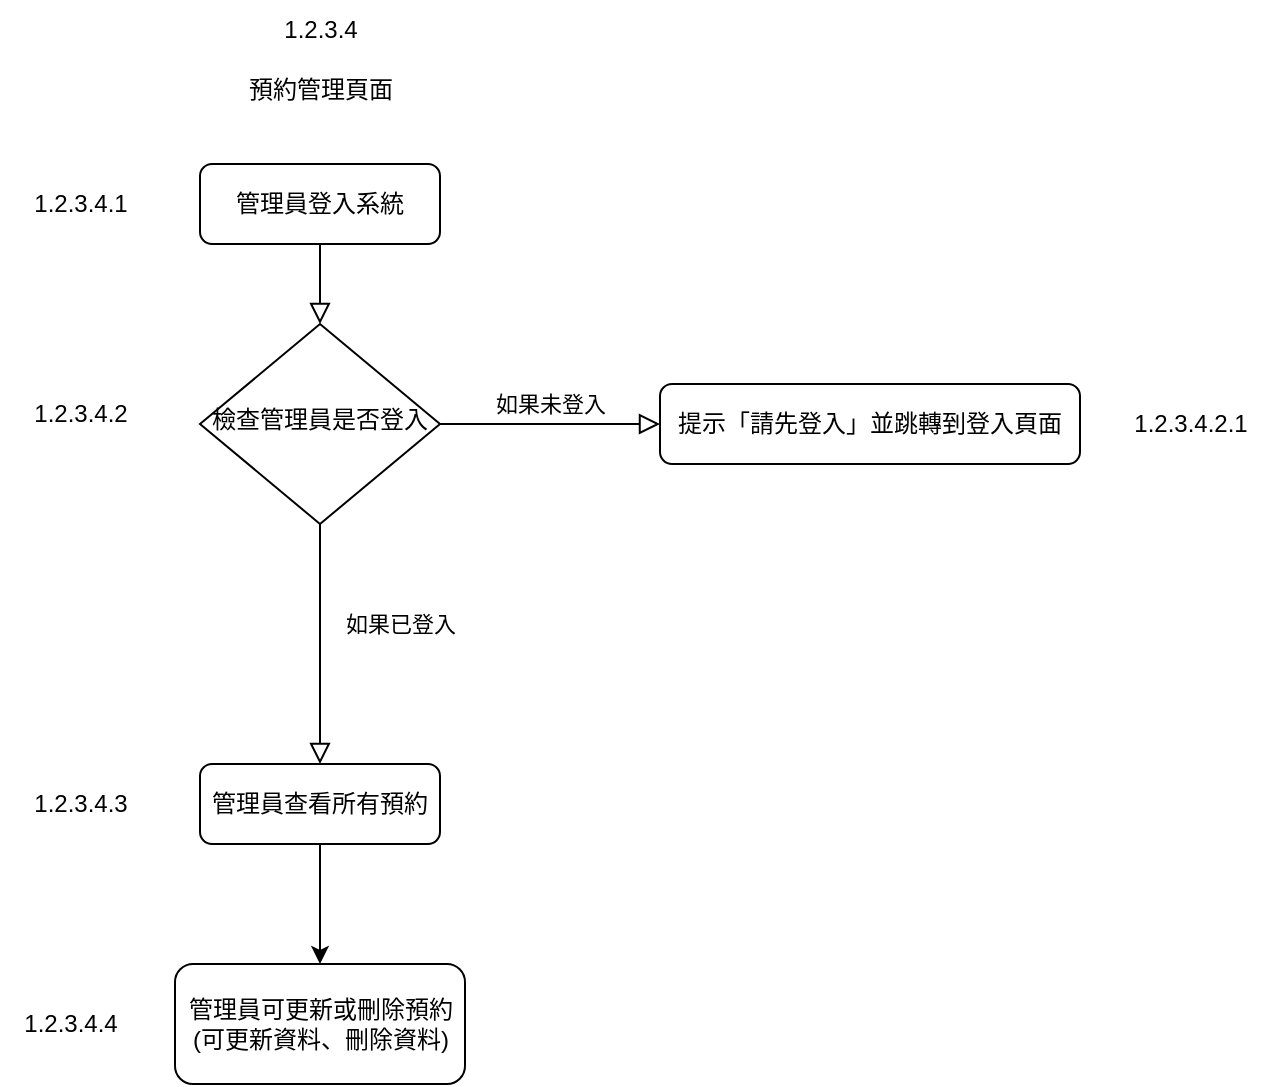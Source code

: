 <mxfile version="24.8.6">
  <diagram id="C5RBs43oDa-KdzZeNtuy" name="Page-1">
    <mxGraphModel dx="1290" dy="530" grid="1" gridSize="10" guides="1" tooltips="1" connect="1" arrows="1" fold="1" page="1" pageScale="1" pageWidth="827" pageHeight="1169" math="0" shadow="0">
      <root>
        <mxCell id="WIyWlLk6GJQsqaUBKTNV-0" />
        <mxCell id="WIyWlLk6GJQsqaUBKTNV-1" parent="WIyWlLk6GJQsqaUBKTNV-0" />
        <mxCell id="1Xu9Szxm8MycP8YEGu0O-0" value="&lt;div&gt;預約管理頁面&lt;/div&gt;" style="text;html=1;align=center;verticalAlign=middle;resizable=0;points=[];autosize=1;strokeColor=none;fillColor=none;" parent="WIyWlLk6GJQsqaUBKTNV-1" vertex="1">
          <mxGeometry x="206" y="80" width="100" height="30" as="geometry" />
        </mxCell>
        <mxCell id="1Xu9Szxm8MycP8YEGu0O-7" value="" style="rounded=0;html=1;jettySize=auto;orthogonalLoop=1;fontSize=11;endArrow=block;endFill=0;endSize=8;strokeWidth=1;shadow=0;labelBackgroundColor=none;edgeStyle=orthogonalEdgeStyle;" parent="WIyWlLk6GJQsqaUBKTNV-1" source="1Xu9Szxm8MycP8YEGu0O-8" target="1Xu9Szxm8MycP8YEGu0O-11" edge="1">
          <mxGeometry relative="1" as="geometry" />
        </mxCell>
        <mxCell id="1Xu9Szxm8MycP8YEGu0O-8" value="&lt;div&gt;管理員登入系統&lt;/div&gt;" style="rounded=1;whiteSpace=wrap;html=1;fontSize=12;glass=0;strokeWidth=1;shadow=0;" parent="WIyWlLk6GJQsqaUBKTNV-1" vertex="1">
          <mxGeometry x="196" y="132" width="120" height="40" as="geometry" />
        </mxCell>
        <mxCell id="1Xu9Szxm8MycP8YEGu0O-9" value="&lt;div&gt;如果已登入&lt;/div&gt;" style="rounded=0;html=1;jettySize=auto;orthogonalLoop=1;fontSize=11;endArrow=block;endFill=0;endSize=8;strokeWidth=1;shadow=0;labelBackgroundColor=none;edgeStyle=orthogonalEdgeStyle;exitX=0.5;exitY=1;exitDx=0;exitDy=0;" parent="WIyWlLk6GJQsqaUBKTNV-1" source="1Xu9Szxm8MycP8YEGu0O-11" edge="1">
          <mxGeometry x="-0.17" y="40" relative="1" as="geometry">
            <mxPoint as="offset" />
            <mxPoint x="256" y="432" as="targetPoint" />
            <mxPoint x="266" y="362" as="sourcePoint" />
          </mxGeometry>
        </mxCell>
        <mxCell id="1Xu9Szxm8MycP8YEGu0O-10" value="&lt;div&gt;如果未登入&lt;/div&gt;" style="edgeStyle=orthogonalEdgeStyle;rounded=0;html=1;jettySize=auto;orthogonalLoop=1;fontSize=11;endArrow=block;endFill=0;endSize=8;strokeWidth=1;shadow=0;labelBackgroundColor=none;" parent="WIyWlLk6GJQsqaUBKTNV-1" source="1Xu9Szxm8MycP8YEGu0O-11" target="1Xu9Szxm8MycP8YEGu0O-12" edge="1">
          <mxGeometry y="10" relative="1" as="geometry">
            <mxPoint as="offset" />
          </mxGeometry>
        </mxCell>
        <mxCell id="1Xu9Szxm8MycP8YEGu0O-11" value="&lt;div&gt;檢查管理員是否登入&lt;/div&gt;" style="rhombus;whiteSpace=wrap;html=1;shadow=0;fontFamily=Helvetica;fontSize=12;align=center;strokeWidth=1;spacing=6;spacingTop=-4;" parent="WIyWlLk6GJQsqaUBKTNV-1" vertex="1">
          <mxGeometry x="196" y="212" width="120" height="100" as="geometry" />
        </mxCell>
        <mxCell id="1Xu9Szxm8MycP8YEGu0O-12" value="&lt;div&gt;提示「請先登入」並跳轉到登入頁面&lt;/div&gt;" style="rounded=1;whiteSpace=wrap;html=1;fontSize=12;glass=0;strokeWidth=1;shadow=0;" parent="WIyWlLk6GJQsqaUBKTNV-1" vertex="1">
          <mxGeometry x="426" y="242" width="210" height="40" as="geometry" />
        </mxCell>
        <mxCell id="1Xu9Szxm8MycP8YEGu0O-13" value="&lt;div&gt;管理員可更新或刪除預約(&lt;span style=&quot;background-color: initial;&quot;&gt;可&lt;/span&gt;&lt;span style=&quot;background-color: initial;&quot;&gt;更新資料、刪除資料&lt;/span&gt;&lt;span style=&quot;background-color: initial;&quot;&gt;)&lt;/span&gt;&lt;/div&gt;" style="rounded=1;whiteSpace=wrap;html=1;" parent="WIyWlLk6GJQsqaUBKTNV-1" vertex="1">
          <mxGeometry x="183.5" y="532" width="145" height="60" as="geometry" />
        </mxCell>
        <mxCell id="KIm1qRKxSpFuJLZjSlZg-1" value="" style="edgeStyle=orthogonalEdgeStyle;rounded=0;orthogonalLoop=1;jettySize=auto;html=1;" parent="WIyWlLk6GJQsqaUBKTNV-1" source="KIm1qRKxSpFuJLZjSlZg-0" target="1Xu9Szxm8MycP8YEGu0O-13" edge="1">
          <mxGeometry relative="1" as="geometry" />
        </mxCell>
        <mxCell id="KIm1qRKxSpFuJLZjSlZg-0" value="&lt;div&gt;管理員查看所有預約&lt;/div&gt;" style="rounded=1;whiteSpace=wrap;html=1;" parent="WIyWlLk6GJQsqaUBKTNV-1" vertex="1">
          <mxGeometry x="196" y="432" width="120" height="40" as="geometry" />
        </mxCell>
        <mxCell id="KIm1qRKxSpFuJLZjSlZg-2" value="1.2.3.4" style="text;html=1;align=center;verticalAlign=middle;resizable=0;points=[];autosize=1;strokeColor=none;fillColor=none;" parent="WIyWlLk6GJQsqaUBKTNV-1" vertex="1">
          <mxGeometry x="226" y="50" width="60" height="30" as="geometry" />
        </mxCell>
        <mxCell id="KIm1qRKxSpFuJLZjSlZg-3" value="1.2.3.4.1" style="text;html=1;align=center;verticalAlign=middle;resizable=0;points=[];autosize=1;strokeColor=none;fillColor=none;" parent="WIyWlLk6GJQsqaUBKTNV-1" vertex="1">
          <mxGeometry x="101" y="137" width="70" height="30" as="geometry" />
        </mxCell>
        <mxCell id="KIm1qRKxSpFuJLZjSlZg-4" value="1.2.3.4.2" style="text;html=1;align=center;verticalAlign=middle;resizable=0;points=[];autosize=1;strokeColor=none;fillColor=none;" parent="WIyWlLk6GJQsqaUBKTNV-1" vertex="1">
          <mxGeometry x="101" y="242" width="70" height="30" as="geometry" />
        </mxCell>
        <mxCell id="KIm1qRKxSpFuJLZjSlZg-5" value="1.2.3.4.2.1" style="text;html=1;align=center;verticalAlign=middle;resizable=0;points=[];autosize=1;strokeColor=none;fillColor=none;" parent="WIyWlLk6GJQsqaUBKTNV-1" vertex="1">
          <mxGeometry x="651" y="247" width="80" height="30" as="geometry" />
        </mxCell>
        <mxCell id="KIm1qRKxSpFuJLZjSlZg-6" value="1.2.3.4.3" style="text;html=1;align=center;verticalAlign=middle;resizable=0;points=[];autosize=1;strokeColor=none;fillColor=none;" parent="WIyWlLk6GJQsqaUBKTNV-1" vertex="1">
          <mxGeometry x="101" y="437" width="70" height="30" as="geometry" />
        </mxCell>
        <mxCell id="KIm1qRKxSpFuJLZjSlZg-7" value="1.2.3.4.4" style="text;html=1;align=center;verticalAlign=middle;resizable=0;points=[];autosize=1;strokeColor=none;fillColor=none;" parent="WIyWlLk6GJQsqaUBKTNV-1" vertex="1">
          <mxGeometry x="96" y="547" width="70" height="30" as="geometry" />
        </mxCell>
      </root>
    </mxGraphModel>
  </diagram>
</mxfile>
